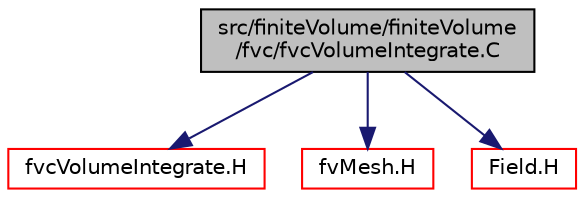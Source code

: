 digraph "src/finiteVolume/finiteVolume/fvc/fvcVolumeIntegrate.C"
{
  bgcolor="transparent";
  edge [fontname="Helvetica",fontsize="10",labelfontname="Helvetica",labelfontsize="10"];
  node [fontname="Helvetica",fontsize="10",shape=record];
  Node0 [label="src/finiteVolume/finiteVolume\l/fvc/fvcVolumeIntegrate.C",height=0.2,width=0.4,color="black", fillcolor="grey75", style="filled", fontcolor="black"];
  Node0 -> Node1 [color="midnightblue",fontsize="10",style="solid",fontname="Helvetica"];
  Node1 [label="fvcVolumeIntegrate.H",height=0.2,width=0.4,color="red",URL="$a03221.html",tooltip="Volume integrate volField creating a volField. "];
  Node0 -> Node142 [color="midnightblue",fontsize="10",style="solid",fontname="Helvetica"];
  Node142 [label="fvMesh.H",height=0.2,width=0.4,color="red",URL="$a03719.html"];
  Node0 -> Node85 [color="midnightblue",fontsize="10",style="solid",fontname="Helvetica"];
  Node85 [label="Field.H",height=0.2,width=0.4,color="red",URL="$a10289.html"];
}
